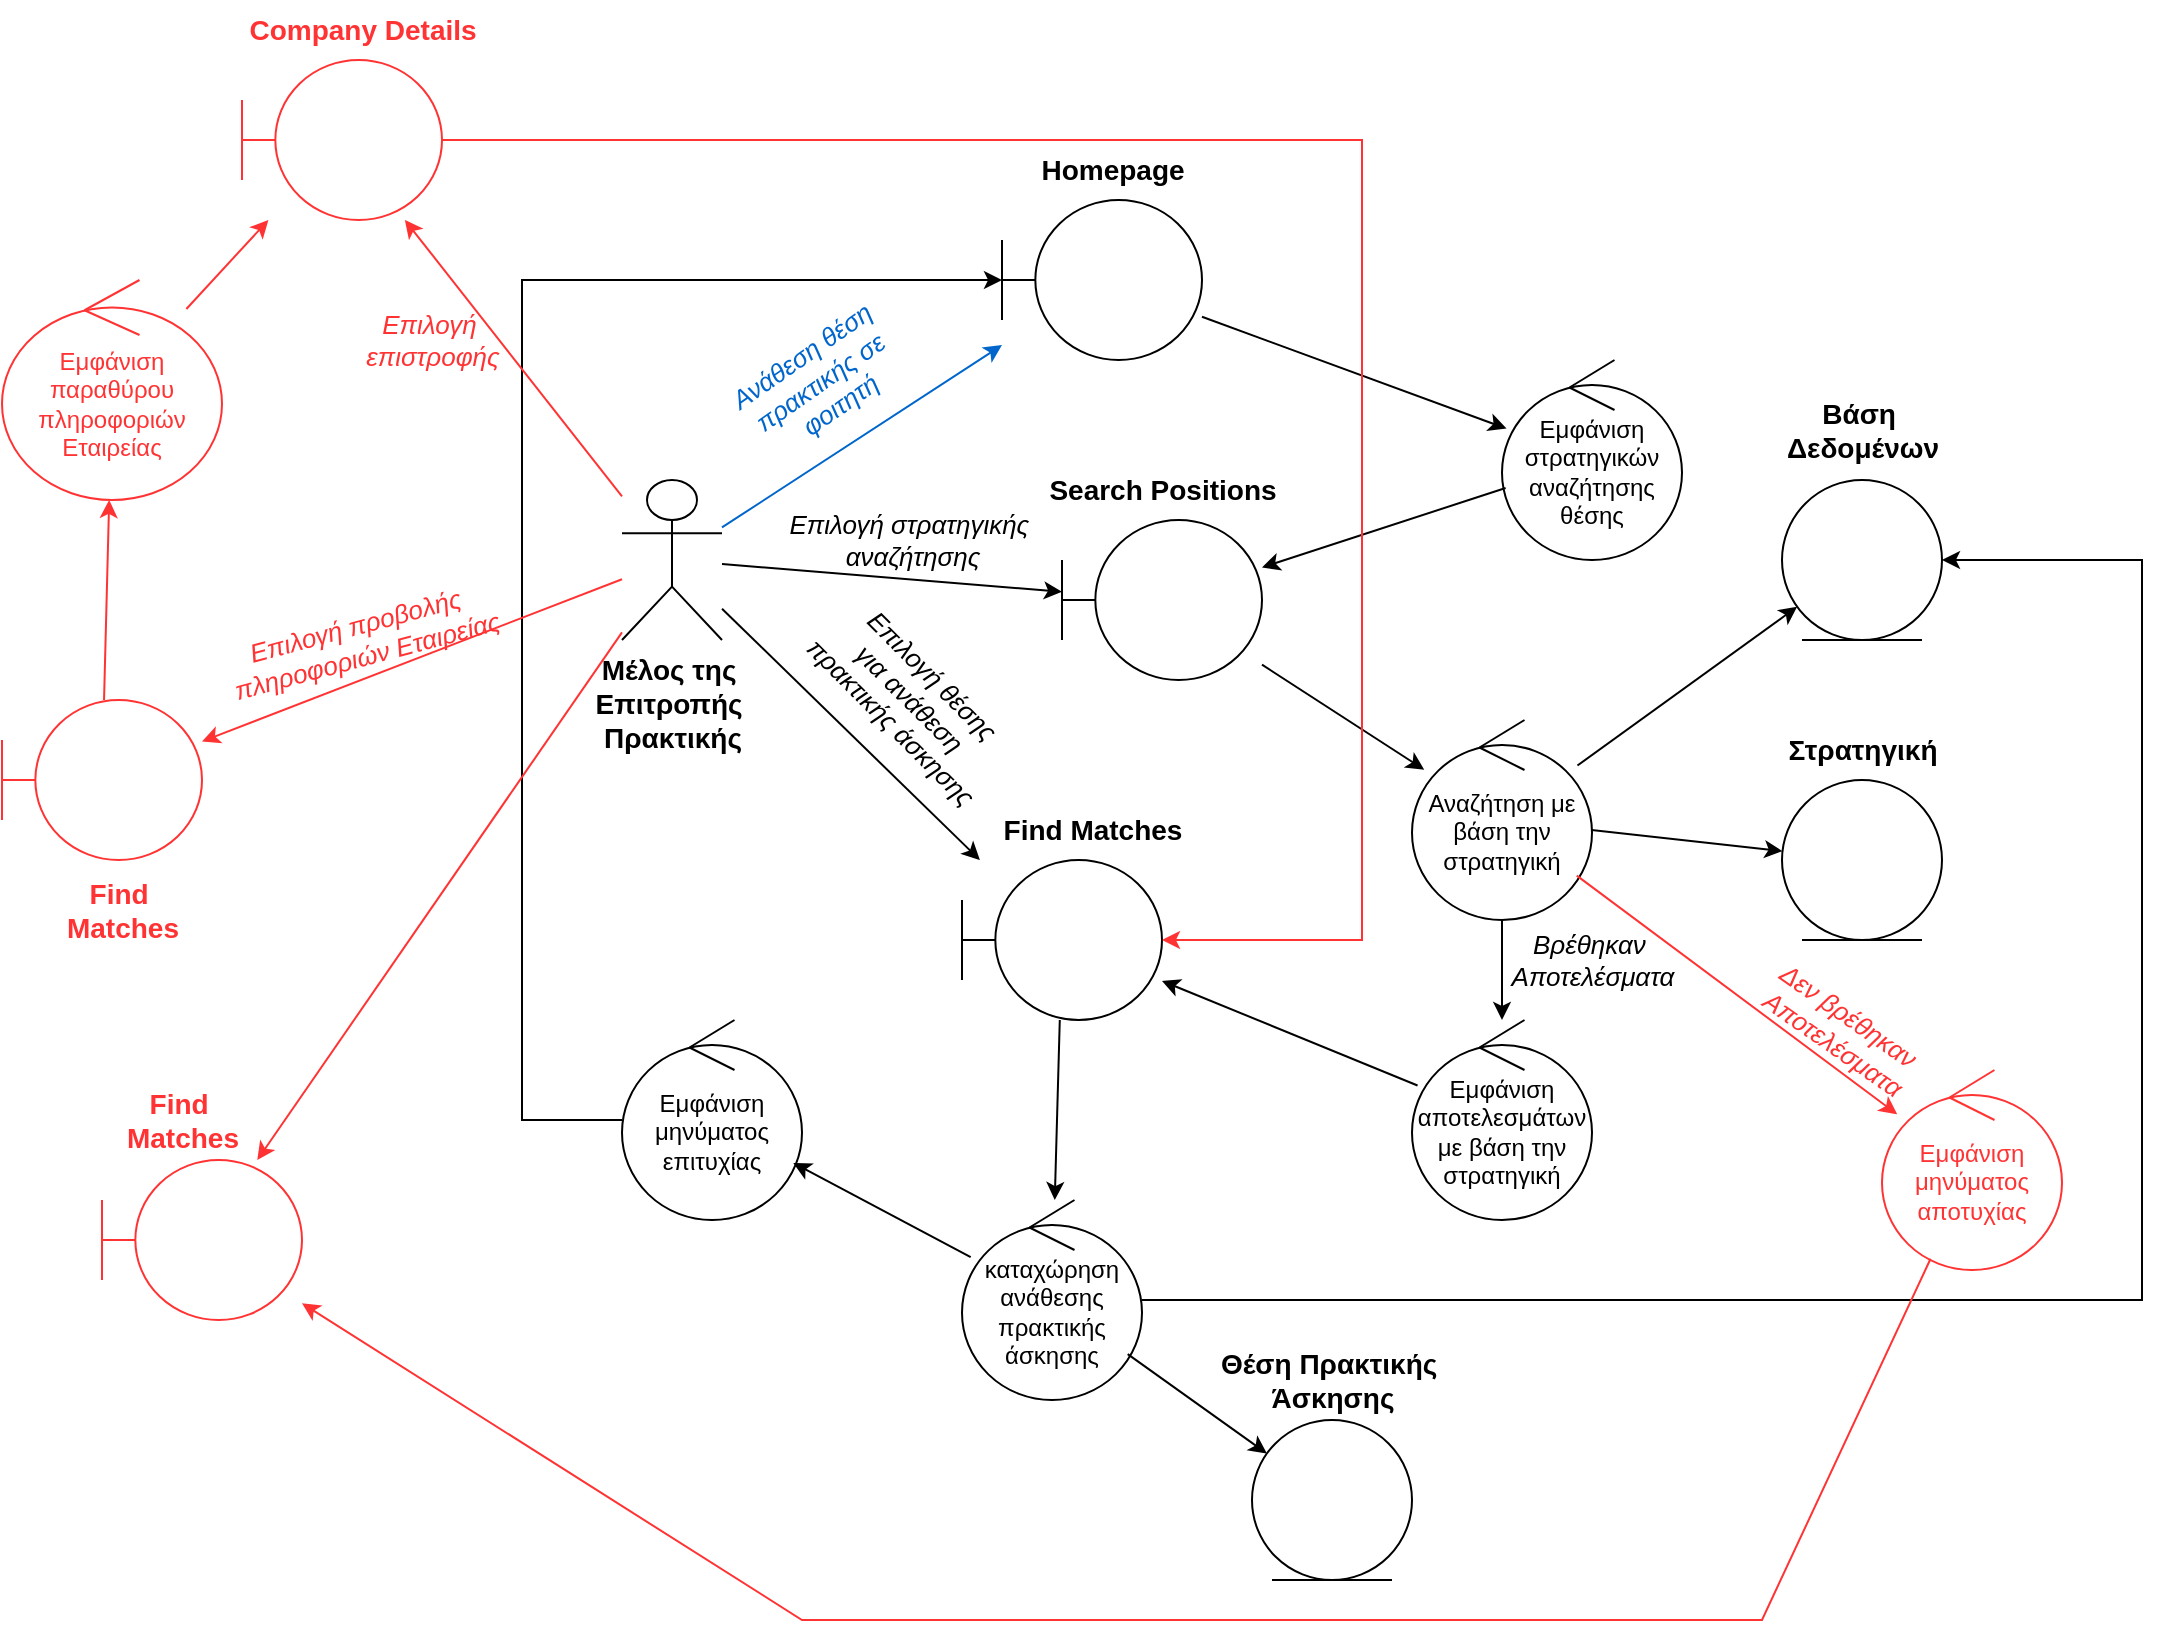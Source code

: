 <mxfile version="26.2.14">
  <diagram name="Page-1" id="W1PAtATe9bJSxaOQtl3E">
    <mxGraphModel dx="2277" dy="899" grid="1" gridSize="10" guides="1" tooltips="1" connect="1" arrows="1" fold="1" page="1" pageScale="1" pageWidth="850" pageHeight="1100" math="0" shadow="0">
      <root>
        <mxCell id="0" />
        <mxCell id="1" parent="0" />
        <mxCell id="pLAygkfzpbYD0ny77yxr-1" value="&lt;span style=&quot;font-size: 14px;&quot;&gt;&lt;b&gt;Μέλος της&amp;nbsp;&lt;/b&gt;&lt;/span&gt;&lt;div&gt;&lt;span style=&quot;font-size: 14px;&quot;&gt;&lt;b&gt;Επιτροπής&amp;nbsp;&lt;/b&gt;&lt;/span&gt;&lt;div&gt;&lt;span style=&quot;font-size: 14px;&quot;&gt;&lt;b&gt;Πρακτικής&lt;/b&gt;&lt;/span&gt;&lt;/div&gt;&lt;/div&gt;" style="shape=umlActor;verticalLabelPosition=bottom;verticalAlign=top;html=1;outlineConnect=0;" vertex="1" parent="1">
          <mxGeometry x="30" y="310" width="50" height="80" as="geometry" />
        </mxCell>
        <mxCell id="pLAygkfzpbYD0ny77yxr-2" value="" style="shape=umlBoundary;whiteSpace=wrap;html=1;" vertex="1" parent="1">
          <mxGeometry x="220" y="170" width="100" height="80" as="geometry" />
        </mxCell>
        <mxCell id="pLAygkfzpbYD0ny77yxr-3" value="Homepage" style="text;html=1;align=center;verticalAlign=middle;resizable=0;points=[];autosize=1;strokeColor=none;fillColor=none;fontSize=14;fontStyle=1" vertex="1" parent="1">
          <mxGeometry x="230" y="140" width="90" height="30" as="geometry" />
        </mxCell>
        <mxCell id="pLAygkfzpbYD0ny77yxr-4" value="" style="endArrow=classic;html=1;rounded=0;strokeColor=#0066CC;" edge="1" parent="1" target="pLAygkfzpbYD0ny77yxr-2" source="pLAygkfzpbYD0ny77yxr-1">
          <mxGeometry width="50" height="50" relative="1" as="geometry">
            <mxPoint x="160" y="398" as="sourcePoint" />
            <mxPoint x="660" y="520" as="targetPoint" />
          </mxGeometry>
        </mxCell>
        <mxCell id="pLAygkfzpbYD0ny77yxr-5" value="Ανάθεση θέση&amp;nbsp;&lt;div&gt;πρακτικής σε&amp;nbsp;&lt;/div&gt;&lt;div&gt;φοιτητή&lt;/div&gt;" style="text;html=1;align=center;verticalAlign=middle;resizable=0;points=[];autosize=1;strokeColor=none;fillColor=none;rotation=-35;fontSize=13;fontStyle=2;fontColor=#0066CC;" vertex="1" parent="1">
          <mxGeometry x="75" y="230" width="110" height="60" as="geometry" />
        </mxCell>
        <mxCell id="pLAygkfzpbYD0ny77yxr-6" value="Εμφάνιση στρατηγικών αναζήτησης θέσης" style="ellipse;shape=umlControl;whiteSpace=wrap;html=1;fontStyle=0" vertex="1" parent="1">
          <mxGeometry x="470" y="250" width="90" height="100" as="geometry" />
        </mxCell>
        <mxCell id="pLAygkfzpbYD0ny77yxr-7" value="" style="endArrow=classic;html=1;rounded=0;" edge="1" parent="1" source="pLAygkfzpbYD0ny77yxr-2" target="pLAygkfzpbYD0ny77yxr-6">
          <mxGeometry width="50" height="50" relative="1" as="geometry">
            <mxPoint x="400" y="490" as="sourcePoint" />
            <mxPoint x="450" y="440" as="targetPoint" />
          </mxGeometry>
        </mxCell>
        <mxCell id="pLAygkfzpbYD0ny77yxr-8" value="" style="shape=umlBoundary;whiteSpace=wrap;html=1;" vertex="1" parent="1">
          <mxGeometry x="250" y="330" width="100" height="80" as="geometry" />
        </mxCell>
        <mxCell id="pLAygkfzpbYD0ny77yxr-9" value="Search Positions" style="text;html=1;align=center;verticalAlign=middle;resizable=0;points=[];autosize=1;strokeColor=none;fillColor=none;fontSize=14;fontStyle=1" vertex="1" parent="1">
          <mxGeometry x="235" y="300" width="130" height="30" as="geometry" />
        </mxCell>
        <mxCell id="pLAygkfzpbYD0ny77yxr-10" value="" style="endArrow=classic;html=1;rounded=0;" edge="1" parent="1" source="pLAygkfzpbYD0ny77yxr-6" target="pLAygkfzpbYD0ny77yxr-8">
          <mxGeometry width="50" height="50" relative="1" as="geometry">
            <mxPoint x="400" y="490" as="sourcePoint" />
            <mxPoint x="450" y="440" as="targetPoint" />
          </mxGeometry>
        </mxCell>
        <mxCell id="pLAygkfzpbYD0ny77yxr-11" value="" style="endArrow=classic;html=1;rounded=0;" edge="1" parent="1" source="pLAygkfzpbYD0ny77yxr-1" target="pLAygkfzpbYD0ny77yxr-8">
          <mxGeometry width="50" height="50" relative="1" as="geometry">
            <mxPoint x="400" y="490" as="sourcePoint" />
            <mxPoint x="450" y="440" as="targetPoint" />
          </mxGeometry>
        </mxCell>
        <mxCell id="pLAygkfzpbYD0ny77yxr-12" value="Επιλογή στρατηγικής&amp;nbsp;&lt;div&gt;αναζήτησης&lt;/div&gt;" style="text;html=1;align=center;verticalAlign=middle;resizable=0;points=[];autosize=1;strokeColor=none;fillColor=none;fontSize=13;fontStyle=2" vertex="1" parent="1">
          <mxGeometry x="100" y="320" width="150" height="40" as="geometry" />
        </mxCell>
        <mxCell id="pLAygkfzpbYD0ny77yxr-13" value="Αναζήτηση με βάση την στρατηγική" style="ellipse;shape=umlControl;whiteSpace=wrap;html=1;fontStyle=0" vertex="1" parent="1">
          <mxGeometry x="425" y="430" width="90" height="100" as="geometry" />
        </mxCell>
        <mxCell id="pLAygkfzpbYD0ny77yxr-14" value="" style="endArrow=classic;html=1;rounded=0;" edge="1" parent="1" source="pLAygkfzpbYD0ny77yxr-8" target="pLAygkfzpbYD0ny77yxr-13">
          <mxGeometry width="50" height="50" relative="1" as="geometry">
            <mxPoint x="400" y="490" as="sourcePoint" />
            <mxPoint x="450" y="440" as="targetPoint" />
          </mxGeometry>
        </mxCell>
        <mxCell id="pLAygkfzpbYD0ny77yxr-15" value="" style="ellipse;shape=umlEntity;whiteSpace=wrap;html=1;" vertex="1" parent="1">
          <mxGeometry x="610" y="460" width="80" height="80" as="geometry" />
        </mxCell>
        <mxCell id="pLAygkfzpbYD0ny77yxr-16" value="Στρατηγική" style="text;html=1;align=center;verticalAlign=middle;resizable=0;points=[];autosize=1;strokeColor=none;fillColor=none;fontSize=14;fontStyle=1" vertex="1" parent="1">
          <mxGeometry x="605" y="430" width="90" height="30" as="geometry" />
        </mxCell>
        <mxCell id="pLAygkfzpbYD0ny77yxr-17" value="" style="ellipse;shape=umlEntity;whiteSpace=wrap;html=1;" vertex="1" parent="1">
          <mxGeometry x="610" y="310" width="80" height="80" as="geometry" />
        </mxCell>
        <mxCell id="pLAygkfzpbYD0ny77yxr-18" value="Βάση&amp;nbsp;&lt;div&gt;Δεδομένων&lt;/div&gt;" style="text;html=1;align=center;verticalAlign=middle;resizable=0;points=[];autosize=1;strokeColor=none;fillColor=none;fontSize=14;fontStyle=1" vertex="1" parent="1">
          <mxGeometry x="605" y="260" width="90" height="50" as="geometry" />
        </mxCell>
        <mxCell id="pLAygkfzpbYD0ny77yxr-19" value="" style="endArrow=classic;html=1;rounded=0;" edge="1" parent="1" source="pLAygkfzpbYD0ny77yxr-13" target="pLAygkfzpbYD0ny77yxr-17">
          <mxGeometry width="50" height="50" relative="1" as="geometry">
            <mxPoint x="400" y="490" as="sourcePoint" />
            <mxPoint x="450" y="440" as="targetPoint" />
          </mxGeometry>
        </mxCell>
        <mxCell id="pLAygkfzpbYD0ny77yxr-20" value="" style="endArrow=classic;html=1;rounded=0;" edge="1" parent="1" source="pLAygkfzpbYD0ny77yxr-13" target="pLAygkfzpbYD0ny77yxr-15">
          <mxGeometry width="50" height="50" relative="1" as="geometry">
            <mxPoint x="400" y="490" as="sourcePoint" />
            <mxPoint x="450" y="440" as="targetPoint" />
          </mxGeometry>
        </mxCell>
        <mxCell id="pLAygkfzpbYD0ny77yxr-21" value="Εμφάνιση αποτελεσμάτων με βάση την στρατηγική" style="ellipse;shape=umlControl;whiteSpace=wrap;html=1;fontStyle=0" vertex="1" parent="1">
          <mxGeometry x="425" y="580" width="90" height="100" as="geometry" />
        </mxCell>
        <mxCell id="pLAygkfzpbYD0ny77yxr-22" value="" style="endArrow=classic;html=1;rounded=0;" edge="1" parent="1" source="pLAygkfzpbYD0ny77yxr-13" target="pLAygkfzpbYD0ny77yxr-21">
          <mxGeometry width="50" height="50" relative="1" as="geometry">
            <mxPoint x="400" y="490" as="sourcePoint" />
            <mxPoint x="450" y="440" as="targetPoint" />
          </mxGeometry>
        </mxCell>
        <mxCell id="pLAygkfzpbYD0ny77yxr-23" value="" style="shape=umlBoundary;whiteSpace=wrap;html=1;" vertex="1" parent="1">
          <mxGeometry x="200" y="500" width="100" height="80" as="geometry" />
        </mxCell>
        <mxCell id="pLAygkfzpbYD0ny77yxr-24" value="Find Matches" style="text;html=1;align=center;verticalAlign=middle;resizable=0;points=[];autosize=1;strokeColor=none;fillColor=none;fontSize=14;fontStyle=1" vertex="1" parent="1">
          <mxGeometry x="210" y="470" width="110" height="30" as="geometry" />
        </mxCell>
        <mxCell id="pLAygkfzpbYD0ny77yxr-25" value="" style="endArrow=classic;html=1;rounded=0;" edge="1" parent="1" source="pLAygkfzpbYD0ny77yxr-21" target="pLAygkfzpbYD0ny77yxr-23">
          <mxGeometry width="50" height="50" relative="1" as="geometry">
            <mxPoint x="400" y="490" as="sourcePoint" />
            <mxPoint x="450" y="440" as="targetPoint" />
          </mxGeometry>
        </mxCell>
        <mxCell id="pLAygkfzpbYD0ny77yxr-26" value="" style="endArrow=classic;html=1;rounded=0;" edge="1" parent="1" source="pLAygkfzpbYD0ny77yxr-1" target="pLAygkfzpbYD0ny77yxr-23">
          <mxGeometry width="50" height="50" relative="1" as="geometry">
            <mxPoint x="400" y="490" as="sourcePoint" />
            <mxPoint x="450" y="440" as="targetPoint" />
          </mxGeometry>
        </mxCell>
        <mxCell id="pLAygkfzpbYD0ny77yxr-27" value="Επιλογή θέσης&amp;nbsp;&lt;div&gt;για ανάθεση&amp;nbsp;&lt;/div&gt;&lt;div&gt;πρακτικής άσκησης&lt;/div&gt;" style="text;html=1;align=center;verticalAlign=middle;resizable=0;points=[];autosize=1;strokeColor=none;fillColor=none;rotation=45;fontSize=13;fontStyle=2" vertex="1" parent="1">
          <mxGeometry x="105" y="390" width="140" height="60" as="geometry" />
        </mxCell>
        <mxCell id="pLAygkfzpbYD0ny77yxr-28" value="καταχώρηση ανάθεσης πρακτικής άσκησης" style="ellipse;shape=umlControl;whiteSpace=wrap;html=1;fontStyle=0" vertex="1" parent="1">
          <mxGeometry x="200" y="670" width="90" height="100" as="geometry" />
        </mxCell>
        <mxCell id="pLAygkfzpbYD0ny77yxr-29" value="" style="endArrow=classic;html=1;rounded=0;" edge="1" parent="1" source="pLAygkfzpbYD0ny77yxr-23" target="pLAygkfzpbYD0ny77yxr-28">
          <mxGeometry width="50" height="50" relative="1" as="geometry">
            <mxPoint x="400" y="490" as="sourcePoint" />
            <mxPoint x="450" y="440" as="targetPoint" />
          </mxGeometry>
        </mxCell>
        <mxCell id="pLAygkfzpbYD0ny77yxr-32" value="" style="ellipse;shape=umlEntity;whiteSpace=wrap;html=1;" vertex="1" parent="1">
          <mxGeometry x="345" y="780" width="80" height="80" as="geometry" />
        </mxCell>
        <mxCell id="pLAygkfzpbYD0ny77yxr-33" value="Θέση Πρακτικής&amp;nbsp;&lt;div&gt;Άσκησης&lt;/div&gt;" style="text;html=1;align=center;verticalAlign=middle;resizable=0;points=[];autosize=1;strokeColor=none;fillColor=none;fontSize=14;fontStyle=1" vertex="1" parent="1">
          <mxGeometry x="320" y="735" width="130" height="50" as="geometry" />
        </mxCell>
        <mxCell id="pLAygkfzpbYD0ny77yxr-34" value="" style="endArrow=classic;html=1;rounded=0;" edge="1" parent="1" source="pLAygkfzpbYD0ny77yxr-28" target="pLAygkfzpbYD0ny77yxr-32">
          <mxGeometry width="50" height="50" relative="1" as="geometry">
            <mxPoint x="400" y="490" as="sourcePoint" />
            <mxPoint x="450" y="440" as="targetPoint" />
          </mxGeometry>
        </mxCell>
        <mxCell id="pLAygkfzpbYD0ny77yxr-35" value="" style="endArrow=classic;html=1;rounded=0;" edge="1" parent="1" source="pLAygkfzpbYD0ny77yxr-28" target="pLAygkfzpbYD0ny77yxr-17">
          <mxGeometry width="50" height="50" relative="1" as="geometry">
            <mxPoint x="400" y="490" as="sourcePoint" />
            <mxPoint x="790" y="180" as="targetPoint" />
            <Array as="points">
              <mxPoint x="790" y="720" />
              <mxPoint x="790" y="350" />
            </Array>
          </mxGeometry>
        </mxCell>
        <mxCell id="pLAygkfzpbYD0ny77yxr-36" value="Εμφάνιση μηνύματος επιτυχίας" style="ellipse;shape=umlControl;whiteSpace=wrap;html=1;fontStyle=0" vertex="1" parent="1">
          <mxGeometry x="30" y="580" width="90" height="100" as="geometry" />
        </mxCell>
        <mxCell id="pLAygkfzpbYD0ny77yxr-37" value="" style="endArrow=classic;html=1;rounded=0;" edge="1" parent="1" source="pLAygkfzpbYD0ny77yxr-28" target="pLAygkfzpbYD0ny77yxr-36">
          <mxGeometry width="50" height="50" relative="1" as="geometry">
            <mxPoint x="400" y="490" as="sourcePoint" />
            <mxPoint x="450" y="440" as="targetPoint" />
          </mxGeometry>
        </mxCell>
        <mxCell id="pLAygkfzpbYD0ny77yxr-38" value="" style="endArrow=classic;html=1;rounded=0;" edge="1" parent="1" source="pLAygkfzpbYD0ny77yxr-36" target="pLAygkfzpbYD0ny77yxr-2">
          <mxGeometry width="50" height="50" relative="1" as="geometry">
            <mxPoint x="400" y="490" as="sourcePoint" />
            <mxPoint x="-140" y="230" as="targetPoint" />
            <Array as="points">
              <mxPoint x="-20" y="630" />
              <mxPoint x="-20" y="500" />
              <mxPoint x="-20" y="210" />
            </Array>
          </mxGeometry>
        </mxCell>
        <mxCell id="pLAygkfzpbYD0ny77yxr-39" value="Εμφάνιση μηνύματος αποτυχίας" style="ellipse;shape=umlControl;whiteSpace=wrap;html=1;fontStyle=0;fontColor=light-dark(#FF3333,#ED0202);strokeColor=light-dark(#FF3333,#ED0202);" vertex="1" parent="1">
          <mxGeometry x="660" y="605" width="90" height="100" as="geometry" />
        </mxCell>
        <mxCell id="pLAygkfzpbYD0ny77yxr-40" value="Βρέθηκαν&amp;nbsp;&lt;div&gt;Αποτελέσματα&lt;/div&gt;" style="text;html=1;align=center;verticalAlign=middle;resizable=0;points=[];autosize=1;strokeColor=none;fillColor=none;fontSize=13;fontStyle=2" vertex="1" parent="1">
          <mxGeometry x="460" y="530" width="110" height="40" as="geometry" />
        </mxCell>
        <mxCell id="pLAygkfzpbYD0ny77yxr-41" value="" style="endArrow=classic;html=1;rounded=0;strokeColor=light-dark(#FF3333,#ED0202);" edge="1" parent="1" source="pLAygkfzpbYD0ny77yxr-13" target="pLAygkfzpbYD0ny77yxr-39">
          <mxGeometry width="50" height="50" relative="1" as="geometry">
            <mxPoint x="240" y="540" as="sourcePoint" />
            <mxPoint x="290" y="490" as="targetPoint" />
          </mxGeometry>
        </mxCell>
        <mxCell id="pLAygkfzpbYD0ny77yxr-42" value="" style="endArrow=classic;html=1;rounded=0;strokeColor=light-dark(#FF3333,#ED0202);" edge="1" parent="1" source="pLAygkfzpbYD0ny77yxr-39" target="pLAygkfzpbYD0ny77yxr-43">
          <mxGeometry width="50" height="50" relative="1" as="geometry">
            <mxPoint x="240" y="540" as="sourcePoint" />
            <mxPoint x="290" y="490" as="targetPoint" />
            <Array as="points">
              <mxPoint x="600" y="880" />
              <mxPoint x="120" y="880" />
            </Array>
          </mxGeometry>
        </mxCell>
        <mxCell id="pLAygkfzpbYD0ny77yxr-43" value="" style="shape=umlBoundary;whiteSpace=wrap;html=1;strokeColor=light-dark(#FF3333,#ED0202);" vertex="1" parent="1">
          <mxGeometry x="-230" y="650" width="100" height="80" as="geometry" />
        </mxCell>
        <mxCell id="pLAygkfzpbYD0ny77yxr-45" value="Find&amp;nbsp;&lt;div&gt;Matches&lt;/div&gt;" style="text;html=1;align=center;verticalAlign=middle;resizable=0;points=[];autosize=1;strokeColor=none;fillColor=none;fontSize=14;fontStyle=1;fontColor=light-dark(#FF3333,#ED0202);" vertex="1" parent="1">
          <mxGeometry x="-230" y="605" width="80" height="50" as="geometry" />
        </mxCell>
        <mxCell id="pLAygkfzpbYD0ny77yxr-46" value="" style="endArrow=classic;html=1;rounded=0;strokeColor=light-dark(#FF3333,#ED0202);" edge="1" parent="1" source="pLAygkfzpbYD0ny77yxr-1" target="pLAygkfzpbYD0ny77yxr-43">
          <mxGeometry width="50" height="50" relative="1" as="geometry">
            <mxPoint x="517" y="518" as="sourcePoint" />
            <mxPoint x="678" y="637" as="targetPoint" />
          </mxGeometry>
        </mxCell>
        <mxCell id="pLAygkfzpbYD0ny77yxr-47" value="Δεν βρέθηκαν&amp;nbsp;&lt;div&gt;Αποτελέσματα&lt;/div&gt;" style="text;html=1;align=center;verticalAlign=middle;resizable=0;points=[];autosize=1;strokeColor=none;fillColor=none;fontSize=13;fontStyle=2;fontColor=light-dark(#FF3333,#ED0202);rotation=35;" vertex="1" parent="1">
          <mxGeometry x="585" y="565" width="110" height="40" as="geometry" />
        </mxCell>
        <mxCell id="pLAygkfzpbYD0ny77yxr-48" value="" style="shape=umlBoundary;whiteSpace=wrap;html=1;strokeColor=light-dark(#FF3333,#ED0202);" vertex="1" parent="1">
          <mxGeometry x="-280" y="420" width="100" height="80" as="geometry" />
        </mxCell>
        <mxCell id="pLAygkfzpbYD0ny77yxr-49" value="" style="endArrow=classic;html=1;rounded=0;strokeColor=light-dark(#FF3333,#ED0202);" edge="1" parent="1" target="pLAygkfzpbYD0ny77yxr-48" source="pLAygkfzpbYD0ny77yxr-1">
          <mxGeometry width="50" height="50" relative="1" as="geometry">
            <mxPoint x="-10" y="392.5" as="sourcePoint" />
            <mxPoint x="90" y="442.5" as="targetPoint" />
          </mxGeometry>
        </mxCell>
        <mxCell id="pLAygkfzpbYD0ny77yxr-50" value="Επιλογή προβολής&amp;nbsp;&lt;div&gt;πληροφοριών Εταιρείας&lt;/div&gt;" style="text;html=1;align=center;verticalAlign=middle;resizable=0;points=[];autosize=1;strokeColor=none;fillColor=none;fontSize=13;fontStyle=2;fontColor=light-dark(#FF3333,#ED0202);rotation=-15;" vertex="1" parent="1">
          <mxGeometry x="-180" y="370" width="160" height="40" as="geometry" />
        </mxCell>
        <mxCell id="pLAygkfzpbYD0ny77yxr-51" value="Εμφάνιση παραθύρου πληροφοριών Εταιρείας" style="ellipse;shape=umlControl;whiteSpace=wrap;html=1;fontStyle=0;fontColor=light-dark(#FF3333,#ED0202);strokeColor=light-dark(#FF3333,#ED0202);" vertex="1" parent="1">
          <mxGeometry x="-280" y="210" width="110" height="110" as="geometry" />
        </mxCell>
        <mxCell id="pLAygkfzpbYD0ny77yxr-52" value="" style="endArrow=classic;html=1;rounded=0;strokeColor=light-dark(#FF3333,#ED0202);" edge="1" parent="1" source="pLAygkfzpbYD0ny77yxr-48" target="pLAygkfzpbYD0ny77yxr-51">
          <mxGeometry width="50" height="50" relative="1" as="geometry">
            <mxPoint x="40" y="492.5" as="sourcePoint" />
            <mxPoint x="90" y="442.5" as="targetPoint" />
          </mxGeometry>
        </mxCell>
        <mxCell id="pLAygkfzpbYD0ny77yxr-54" value="Find&amp;nbsp;&lt;div&gt;Matches&lt;/div&gt;" style="text;html=1;align=center;verticalAlign=middle;resizable=0;points=[];autosize=1;strokeColor=none;fillColor=none;fontSize=14;fontStyle=1;fontColor=light-dark(#FF3333,#ED0202);" vertex="1" parent="1">
          <mxGeometry x="-260" y="500" width="80" height="50" as="geometry" />
        </mxCell>
        <mxCell id="pLAygkfzpbYD0ny77yxr-55" value="" style="shape=umlBoundary;whiteSpace=wrap;html=1;strokeColor=light-dark(#FF3333,#ED0202);" vertex="1" parent="1">
          <mxGeometry x="-160" y="100" width="100" height="80" as="geometry" />
        </mxCell>
        <mxCell id="pLAygkfzpbYD0ny77yxr-56" value="" style="endArrow=classic;html=1;rounded=0;strokeColor=light-dark(#FF3333,#ED0202);" edge="1" parent="1" source="pLAygkfzpbYD0ny77yxr-51" target="pLAygkfzpbYD0ny77yxr-55">
          <mxGeometry width="50" height="50" relative="1" as="geometry">
            <mxPoint x="-237" y="320" as="sourcePoint" />
            <mxPoint x="-229" y="220" as="targetPoint" />
          </mxGeometry>
        </mxCell>
        <mxCell id="pLAygkfzpbYD0ny77yxr-57" value="Company Details" style="text;html=1;align=center;verticalAlign=middle;resizable=0;points=[];autosize=1;strokeColor=none;fillColor=none;fontSize=14;fontStyle=1;fontColor=light-dark(#FF3333,#ED0202);" vertex="1" parent="1">
          <mxGeometry x="-165" y="70" width="130" height="30" as="geometry" />
        </mxCell>
        <mxCell id="pLAygkfzpbYD0ny77yxr-58" value="" style="endArrow=classic;html=1;rounded=0;strokeColor=light-dark(#FF3333,#ED0202);" edge="1" parent="1" source="pLAygkfzpbYD0ny77yxr-1" target="pLAygkfzpbYD0ny77yxr-55">
          <mxGeometry width="50" height="50" relative="1" as="geometry">
            <mxPoint x="-237" y="320" as="sourcePoint" />
            <mxPoint x="-229" y="220" as="targetPoint" />
          </mxGeometry>
        </mxCell>
        <mxCell id="pLAygkfzpbYD0ny77yxr-59" value="Επιλογή&amp;nbsp;&lt;div&gt;επιστροφής&lt;/div&gt;" style="text;html=1;align=center;verticalAlign=middle;resizable=0;points=[];autosize=1;strokeColor=none;fillColor=none;fontSize=13;fontStyle=2;fontColor=light-dark(#FF3333,#ED0202);" vertex="1" parent="1">
          <mxGeometry x="-110" y="220" width="90" height="40" as="geometry" />
        </mxCell>
        <mxCell id="pLAygkfzpbYD0ny77yxr-61" value="" style="endArrow=classic;html=1;rounded=0;strokeColor=light-dark(#FF3333,#ED0202);" edge="1" parent="1" source="pLAygkfzpbYD0ny77yxr-55" target="pLAygkfzpbYD0ny77yxr-23">
          <mxGeometry width="50" height="50" relative="1" as="geometry">
            <mxPoint x="-178" y="234" as="sourcePoint" />
            <mxPoint x="400" y="550" as="targetPoint" />
            <Array as="points">
              <mxPoint x="400" y="140" />
              <mxPoint x="400" y="540" />
            </Array>
          </mxGeometry>
        </mxCell>
      </root>
    </mxGraphModel>
  </diagram>
</mxfile>
